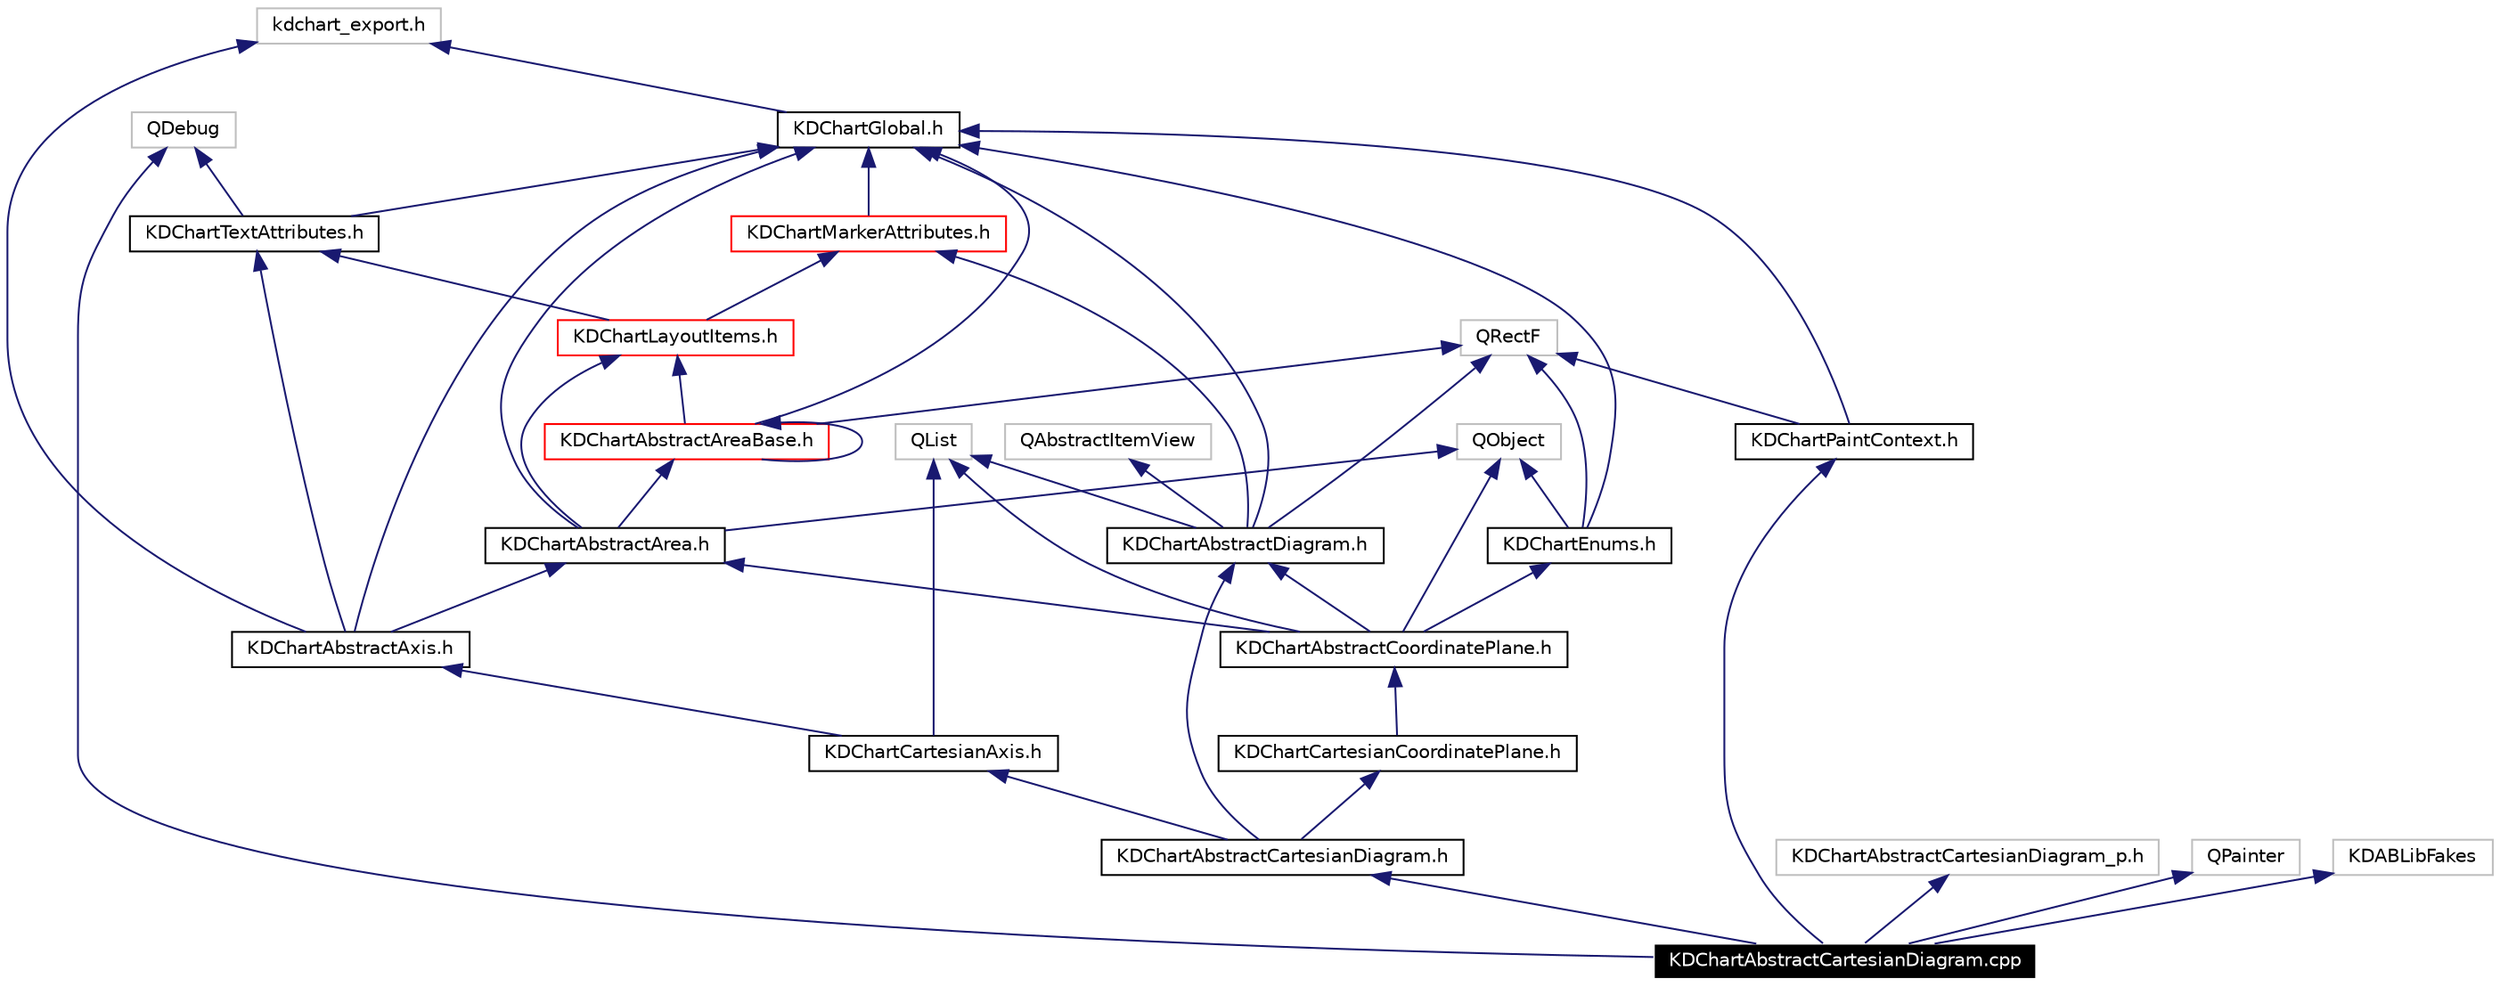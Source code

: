 digraph G
{
  edge [fontname="Helvetica",fontsize=10,labelfontname="Helvetica",labelfontsize=10];
  node [fontname="Helvetica",fontsize=10,shape=record];
  Node361 [label="KDChartAbstractCartesianDiagram.cpp",height=0.2,width=0.4,color="white", fillcolor="black", style="filled" fontcolor="white"];
  Node362 -> Node361 [dir=back,color="midnightblue",fontsize=10,style="solid",fontname="Helvetica"];
  Node362 [label="KDChartAbstractCartesianDiagram.h",height=0.2,width=0.4,color="black",URL="$_k_d_chart_abstract_cartesian_diagram_8h.html"];
  Node363 -> Node362 [dir=back,color="midnightblue",fontsize=10,style="solid",fontname="Helvetica"];
  Node363 [label="KDChartCartesianCoordinatePlane.h",height=0.2,width=0.4,color="black",URL="$_k_d_chart_cartesian_coordinate_plane_8h.html"];
  Node364 -> Node363 [dir=back,color="midnightblue",fontsize=10,style="solid",fontname="Helvetica"];
  Node364 [label="KDChartAbstractCoordinatePlane.h",height=0.2,width=0.4,color="black",URL="$_k_d_chart_abstract_coordinate_plane_8h.html"];
  Node365 -> Node364 [dir=back,color="midnightblue",fontsize=10,style="solid",fontname="Helvetica"];
  Node365 [label="QObject",height=0.2,width=0.4,color="grey75"];
  Node366 -> Node364 [dir=back,color="midnightblue",fontsize=10,style="solid",fontname="Helvetica"];
  Node366 [label="QList",height=0.2,width=0.4,color="grey75"];
  Node367 -> Node364 [dir=back,color="midnightblue",fontsize=10,style="solid",fontname="Helvetica"];
  Node367 [label="KDChartAbstractArea.h",height=0.2,width=0.4,color="black",URL="$_k_d_chart_abstract_area_8h.html"];
  Node365 -> Node367 [dir=back,color="midnightblue",fontsize=10,style="solid",fontname="Helvetica"];
  Node368 -> Node367 [dir=back,color="midnightblue",fontsize=10,style="solid",fontname="Helvetica"];
  Node368 [label="KDChartGlobal.h",height=0.2,width=0.4,color="black",URL="$_k_d_chart_global_8h.html"];
  Node370 -> Node368 [dir=back,color="midnightblue",fontsize=10,style="solid",fontname="Helvetica"];
  Node370 [label="kdchart_export.h",height=0.2,width=0.4,color="grey75"];
  Node374 -> Node367 [dir=back,color="midnightblue",fontsize=10,style="solid",fontname="Helvetica"];
  Node374 [label="KDChartAbstractAreaBase.h",height=0.2,width=0.4,color="red",URL="$_k_d_chart_abstract_area_base_8h.html"];
  Node377 -> Node374 [dir=back,color="midnightblue",fontsize=10,style="solid",fontname="Helvetica"];
  Node377 [label="QRectF",height=0.2,width=0.4,color="grey75"];
  Node368 -> Node374 [dir=back,color="midnightblue",fontsize=10,style="solid",fontname="Helvetica"];
  Node378 -> Node374 [dir=back,color="midnightblue",fontsize=10,style="solid",fontname="Helvetica"];
  Node378 [label="KDChartLayoutItems.h",height=0.2,width=0.4,color="red",URL="$_k_d_chart_layout_items_8h.html"];
  Node385 -> Node378 [dir=back,color="midnightblue",fontsize=10,style="solid",fontname="Helvetica"];
  Node385 [label="KDChartTextAttributes.h",height=0.2,width=0.4,color="black",URL="$_k_d_chart_text_attributes_8h.html"];
  Node386 -> Node385 [dir=back,color="midnightblue",fontsize=10,style="solid",fontname="Helvetica"];
  Node386 [label="QDebug",height=0.2,width=0.4,color="grey75"];
  Node368 -> Node385 [dir=back,color="midnightblue",fontsize=10,style="solid",fontname="Helvetica"];
  Node392 -> Node378 [dir=back,color="midnightblue",fontsize=10,style="solid",fontname="Helvetica"];
  Node392 [label="KDChartMarkerAttributes.h",height=0.2,width=0.4,color="red",URL="$_k_d_chart_marker_attributes_8h.html"];
  Node368 -> Node392 [dir=back,color="midnightblue",fontsize=10,style="solid",fontname="Helvetica"];
  Node374 -> Node374 [dir=back,color="midnightblue",fontsize=10,style="solid",fontname="Helvetica"];
  Node378 -> Node367 [dir=back,color="midnightblue",fontsize=10,style="solid",fontname="Helvetica"];
  Node394 -> Node364 [dir=back,color="midnightblue",fontsize=10,style="solid",fontname="Helvetica"];
  Node394 [label="KDChartAbstractDiagram.h",height=0.2,width=0.4,color="black",URL="$_k_d_chart_abstract_diagram_8h.html"];
  Node366 -> Node394 [dir=back,color="midnightblue",fontsize=10,style="solid",fontname="Helvetica"];
  Node377 -> Node394 [dir=back,color="midnightblue",fontsize=10,style="solid",fontname="Helvetica"];
  Node395 -> Node394 [dir=back,color="midnightblue",fontsize=10,style="solid",fontname="Helvetica"];
  Node395 [label="QAbstractItemView",height=0.2,width=0.4,color="grey75"];
  Node368 -> Node394 [dir=back,color="midnightblue",fontsize=10,style="solid",fontname="Helvetica"];
  Node392 -> Node394 [dir=back,color="midnightblue",fontsize=10,style="solid",fontname="Helvetica"];
  Node390 -> Node364 [dir=back,color="midnightblue",fontsize=10,style="solid",fontname="Helvetica"];
  Node390 [label="KDChartEnums.h",height=0.2,width=0.4,color="black",URL="$_k_d_chart_enums_8h.html"];
  Node368 -> Node390 [dir=back,color="midnightblue",fontsize=10,style="solid",fontname="Helvetica"];
  Node377 -> Node390 [dir=back,color="midnightblue",fontsize=10,style="solid",fontname="Helvetica"];
  Node365 -> Node390 [dir=back,color="midnightblue",fontsize=10,style="solid",fontname="Helvetica"];
  Node394 -> Node362 [dir=back,color="midnightblue",fontsize=10,style="solid",fontname="Helvetica"];
  Node396 -> Node362 [dir=back,color="midnightblue",fontsize=10,style="solid",fontname="Helvetica"];
  Node396 [label="KDChartCartesianAxis.h",height=0.2,width=0.4,color="black",URL="$_k_d_chart_cartesian_axis_8h.html"];
  Node366 -> Node396 [dir=back,color="midnightblue",fontsize=10,style="solid",fontname="Helvetica"];
  Node397 -> Node396 [dir=back,color="midnightblue",fontsize=10,style="solid",fontname="Helvetica"];
  Node397 [label="KDChartAbstractAxis.h",height=0.2,width=0.4,color="black",URL="$_k_d_chart_abstract_axis_8h.html"];
  Node370 -> Node397 [dir=back,color="midnightblue",fontsize=10,style="solid",fontname="Helvetica"];
  Node368 -> Node397 [dir=back,color="midnightblue",fontsize=10,style="solid",fontname="Helvetica"];
  Node367 -> Node397 [dir=back,color="midnightblue",fontsize=10,style="solid",fontname="Helvetica"];
  Node385 -> Node397 [dir=back,color="midnightblue",fontsize=10,style="solid",fontname="Helvetica"];
  Node398 -> Node361 [dir=back,color="midnightblue",fontsize=10,style="solid",fontname="Helvetica"];
  Node398 [label="KDChartAbstractCartesianDiagram_p.h",height=0.2,width=0.4,color="grey75"];
  Node399 -> Node361 [dir=back,color="midnightblue",fontsize=10,style="solid",fontname="Helvetica"];
  Node399 [label="KDChartPaintContext.h",height=0.2,width=0.4,color="black",URL="$_k_d_chart_paint_context_8h.html"];
  Node377 -> Node399 [dir=back,color="midnightblue",fontsize=10,style="solid",fontname="Helvetica"];
  Node368 -> Node399 [dir=back,color="midnightblue",fontsize=10,style="solid",fontname="Helvetica"];
  Node386 -> Node361 [dir=back,color="midnightblue",fontsize=10,style="solid",fontname="Helvetica"];
  Node400 -> Node361 [dir=back,color="midnightblue",fontsize=10,style="solid",fontname="Helvetica"];
  Node400 [label="QPainter",height=0.2,width=0.4,color="grey75"];
  Node401 -> Node361 [dir=back,color="midnightblue",fontsize=10,style="solid",fontname="Helvetica"];
  Node401 [label="KDABLibFakes",height=0.2,width=0.4,color="grey75"];
}
